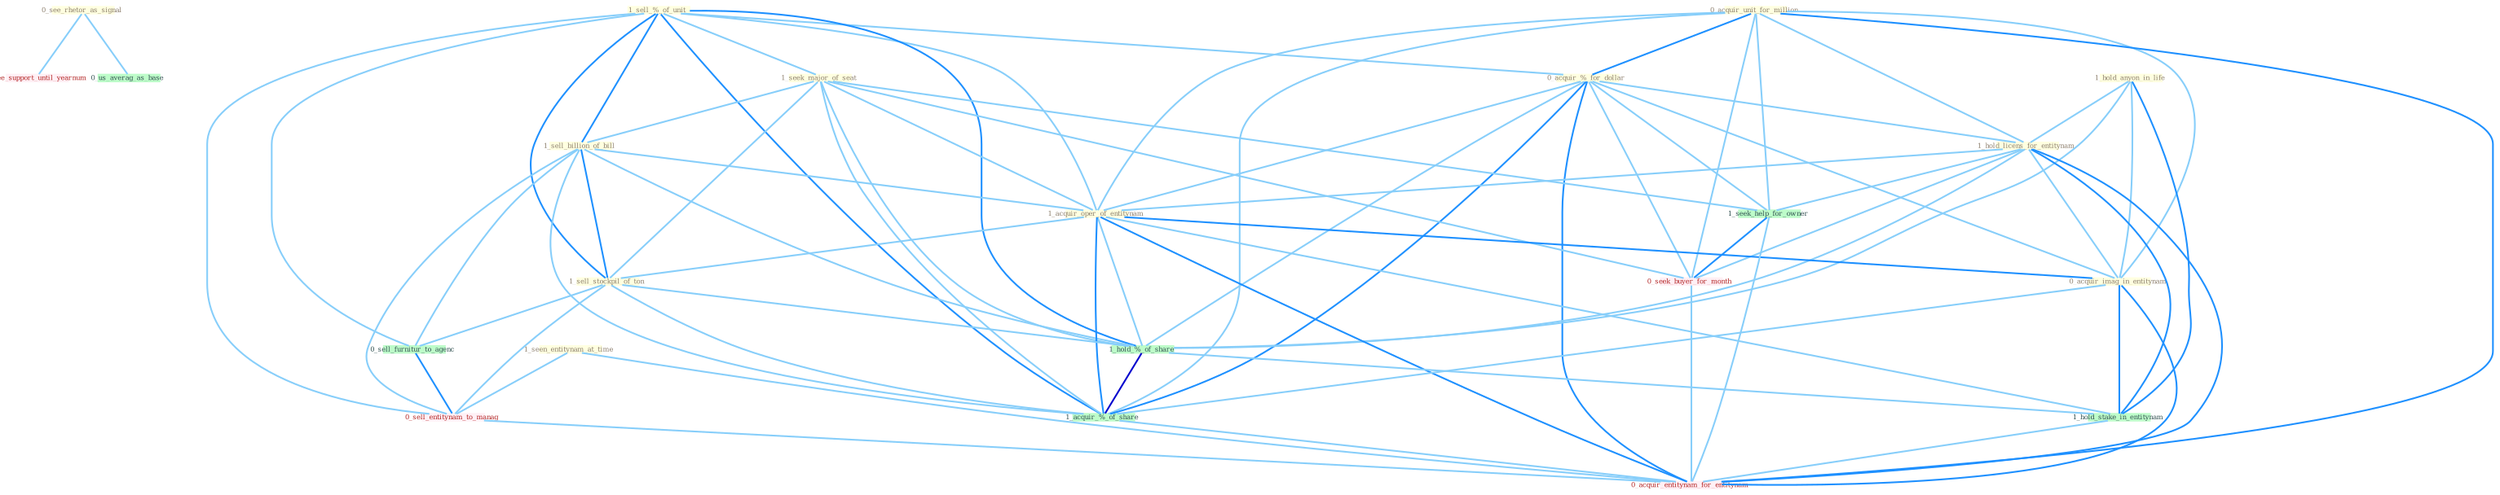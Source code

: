 Graph G{ 
    node
    [shape=polygon,style=filled,width=.5,height=.06,color="#BDFCC9",fixedsize=true,fontsize=4,
    fontcolor="#2f4f4f"];
    {node
    [color="#ffffe0", fontcolor="#8b7d6b"] "0_see_rhetor_as_signal " "1_sell_%_of_unit " "0_acquir_unit_for_million " "0_acquir_%_for_dollar " "1_seek_major_of_seat " "1_hold_anyon_in_life " "1_sell_billion_of_bill " "1_hold_licens_for_entitynam " "1_acquir_oper_of_entitynam " "0_acquir_imag_in_entitynam " "1_seen_entitynam_at_time " "1_sell_stockpil_of_ton "}
{node [color="#fff0f5", fontcolor="#b22222"] "0_seek_buyer_for_month " "1_see_support_until_yearnum " "0_sell_entitynam_to_manag " "0_acquir_entitynam_for_entitynam "}
edge [color="#B0E2FF"];

	"0_see_rhetor_as_signal " -- "1_see_support_until_yearnum " [w="1", color="#87cefa" ];
	"0_see_rhetor_as_signal " -- "0_us_averag_as_base " [w="1", color="#87cefa" ];
	"1_sell_%_of_unit " -- "0_acquir_%_for_dollar " [w="1", color="#87cefa" ];
	"1_sell_%_of_unit " -- "1_seek_major_of_seat " [w="1", color="#87cefa" ];
	"1_sell_%_of_unit " -- "1_sell_billion_of_bill " [w="2", color="#1e90ff" , len=0.8];
	"1_sell_%_of_unit " -- "1_acquir_oper_of_entitynam " [w="1", color="#87cefa" ];
	"1_sell_%_of_unit " -- "1_sell_stockpil_of_ton " [w="2", color="#1e90ff" , len=0.8];
	"1_sell_%_of_unit " -- "1_hold_%_of_share " [w="2", color="#1e90ff" , len=0.8];
	"1_sell_%_of_unit " -- "1_acquir_%_of_share " [w="2", color="#1e90ff" , len=0.8];
	"1_sell_%_of_unit " -- "0_sell_furnitur_to_agenc " [w="1", color="#87cefa" ];
	"1_sell_%_of_unit " -- "0_sell_entitynam_to_manag " [w="1", color="#87cefa" ];
	"0_acquir_unit_for_million " -- "0_acquir_%_for_dollar " [w="2", color="#1e90ff" , len=0.8];
	"0_acquir_unit_for_million " -- "1_hold_licens_for_entitynam " [w="1", color="#87cefa" ];
	"0_acquir_unit_for_million " -- "1_acquir_oper_of_entitynam " [w="1", color="#87cefa" ];
	"0_acquir_unit_for_million " -- "0_acquir_imag_in_entitynam " [w="1", color="#87cefa" ];
	"0_acquir_unit_for_million " -- "1_seek_help_for_owner " [w="1", color="#87cefa" ];
	"0_acquir_unit_for_million " -- "0_seek_buyer_for_month " [w="1", color="#87cefa" ];
	"0_acquir_unit_for_million " -- "1_acquir_%_of_share " [w="1", color="#87cefa" ];
	"0_acquir_unit_for_million " -- "0_acquir_entitynam_for_entitynam " [w="2", color="#1e90ff" , len=0.8];
	"0_acquir_%_for_dollar " -- "1_hold_licens_for_entitynam " [w="1", color="#87cefa" ];
	"0_acquir_%_for_dollar " -- "1_acquir_oper_of_entitynam " [w="1", color="#87cefa" ];
	"0_acquir_%_for_dollar " -- "0_acquir_imag_in_entitynam " [w="1", color="#87cefa" ];
	"0_acquir_%_for_dollar " -- "1_hold_%_of_share " [w="1", color="#87cefa" ];
	"0_acquir_%_for_dollar " -- "1_seek_help_for_owner " [w="1", color="#87cefa" ];
	"0_acquir_%_for_dollar " -- "0_seek_buyer_for_month " [w="1", color="#87cefa" ];
	"0_acquir_%_for_dollar " -- "1_acquir_%_of_share " [w="2", color="#1e90ff" , len=0.8];
	"0_acquir_%_for_dollar " -- "0_acquir_entitynam_for_entitynam " [w="2", color="#1e90ff" , len=0.8];
	"1_seek_major_of_seat " -- "1_sell_billion_of_bill " [w="1", color="#87cefa" ];
	"1_seek_major_of_seat " -- "1_acquir_oper_of_entitynam " [w="1", color="#87cefa" ];
	"1_seek_major_of_seat " -- "1_sell_stockpil_of_ton " [w="1", color="#87cefa" ];
	"1_seek_major_of_seat " -- "1_hold_%_of_share " [w="1", color="#87cefa" ];
	"1_seek_major_of_seat " -- "1_seek_help_for_owner " [w="1", color="#87cefa" ];
	"1_seek_major_of_seat " -- "0_seek_buyer_for_month " [w="1", color="#87cefa" ];
	"1_seek_major_of_seat " -- "1_acquir_%_of_share " [w="1", color="#87cefa" ];
	"1_hold_anyon_in_life " -- "1_hold_licens_for_entitynam " [w="1", color="#87cefa" ];
	"1_hold_anyon_in_life " -- "0_acquir_imag_in_entitynam " [w="1", color="#87cefa" ];
	"1_hold_anyon_in_life " -- "1_hold_%_of_share " [w="1", color="#87cefa" ];
	"1_hold_anyon_in_life " -- "1_hold_stake_in_entitynam " [w="2", color="#1e90ff" , len=0.8];
	"1_sell_billion_of_bill " -- "1_acquir_oper_of_entitynam " [w="1", color="#87cefa" ];
	"1_sell_billion_of_bill " -- "1_sell_stockpil_of_ton " [w="2", color="#1e90ff" , len=0.8];
	"1_sell_billion_of_bill " -- "1_hold_%_of_share " [w="1", color="#87cefa" ];
	"1_sell_billion_of_bill " -- "1_acquir_%_of_share " [w="1", color="#87cefa" ];
	"1_sell_billion_of_bill " -- "0_sell_furnitur_to_agenc " [w="1", color="#87cefa" ];
	"1_sell_billion_of_bill " -- "0_sell_entitynam_to_manag " [w="1", color="#87cefa" ];
	"1_hold_licens_for_entitynam " -- "1_acquir_oper_of_entitynam " [w="1", color="#87cefa" ];
	"1_hold_licens_for_entitynam " -- "0_acquir_imag_in_entitynam " [w="1", color="#87cefa" ];
	"1_hold_licens_for_entitynam " -- "1_hold_%_of_share " [w="1", color="#87cefa" ];
	"1_hold_licens_for_entitynam " -- "1_hold_stake_in_entitynam " [w="2", color="#1e90ff" , len=0.8];
	"1_hold_licens_for_entitynam " -- "1_seek_help_for_owner " [w="1", color="#87cefa" ];
	"1_hold_licens_for_entitynam " -- "0_seek_buyer_for_month " [w="1", color="#87cefa" ];
	"1_hold_licens_for_entitynam " -- "0_acquir_entitynam_for_entitynam " [w="2", color="#1e90ff" , len=0.8];
	"1_acquir_oper_of_entitynam " -- "0_acquir_imag_in_entitynam " [w="2", color="#1e90ff" , len=0.8];
	"1_acquir_oper_of_entitynam " -- "1_sell_stockpil_of_ton " [w="1", color="#87cefa" ];
	"1_acquir_oper_of_entitynam " -- "1_hold_%_of_share " [w="1", color="#87cefa" ];
	"1_acquir_oper_of_entitynam " -- "1_hold_stake_in_entitynam " [w="1", color="#87cefa" ];
	"1_acquir_oper_of_entitynam " -- "1_acquir_%_of_share " [w="2", color="#1e90ff" , len=0.8];
	"1_acquir_oper_of_entitynam " -- "0_acquir_entitynam_for_entitynam " [w="2", color="#1e90ff" , len=0.8];
	"0_acquir_imag_in_entitynam " -- "1_hold_stake_in_entitynam " [w="2", color="#1e90ff" , len=0.8];
	"0_acquir_imag_in_entitynam " -- "1_acquir_%_of_share " [w="1", color="#87cefa" ];
	"0_acquir_imag_in_entitynam " -- "0_acquir_entitynam_for_entitynam " [w="2", color="#1e90ff" , len=0.8];
	"1_seen_entitynam_at_time " -- "0_sell_entitynam_to_manag " [w="1", color="#87cefa" ];
	"1_seen_entitynam_at_time " -- "0_acquir_entitynam_for_entitynam " [w="1", color="#87cefa" ];
	"1_sell_stockpil_of_ton " -- "1_hold_%_of_share " [w="1", color="#87cefa" ];
	"1_sell_stockpil_of_ton " -- "1_acquir_%_of_share " [w="1", color="#87cefa" ];
	"1_sell_stockpil_of_ton " -- "0_sell_furnitur_to_agenc " [w="1", color="#87cefa" ];
	"1_sell_stockpil_of_ton " -- "0_sell_entitynam_to_manag " [w="1", color="#87cefa" ];
	"1_hold_%_of_share " -- "1_hold_stake_in_entitynam " [w="1", color="#87cefa" ];
	"1_hold_%_of_share " -- "1_acquir_%_of_share " [w="3", color="#0000cd" , len=0.6];
	"1_hold_stake_in_entitynam " -- "0_acquir_entitynam_for_entitynam " [w="1", color="#87cefa" ];
	"1_seek_help_for_owner " -- "0_seek_buyer_for_month " [w="2", color="#1e90ff" , len=0.8];
	"1_seek_help_for_owner " -- "0_acquir_entitynam_for_entitynam " [w="1", color="#87cefa" ];
	"0_seek_buyer_for_month " -- "0_acquir_entitynam_for_entitynam " [w="1", color="#87cefa" ];
	"1_acquir_%_of_share " -- "0_acquir_entitynam_for_entitynam " [w="1", color="#87cefa" ];
	"0_sell_furnitur_to_agenc " -- "0_sell_entitynam_to_manag " [w="2", color="#1e90ff" , len=0.8];
	"0_sell_entitynam_to_manag " -- "0_acquir_entitynam_for_entitynam " [w="1", color="#87cefa" ];
}